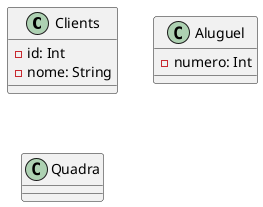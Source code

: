 @startuml ginasio
class Clients {
  - id: Int
  - nome: String
}

class Aluguel {
  - numero: Int
}

class Quadra {

}
@enduml